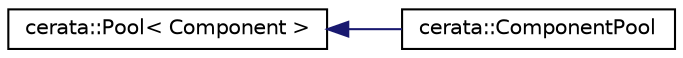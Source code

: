digraph "Graphical Class Hierarchy"
{
 // LATEX_PDF_SIZE
  edge [fontname="Helvetica",fontsize="10",labelfontname="Helvetica",labelfontsize="10"];
  node [fontname="Helvetica",fontsize="10",shape=record];
  rankdir="LR";
  Node0 [label="cerata::Pool\< Component \>",height=0.2,width=0.4,color="black", fillcolor="white", style="filled",URL="$classcerata_1_1_pool.html",tooltip=" "];
  Node0 -> Node1 [dir="back",color="midnightblue",fontsize="10",style="solid",fontname="Helvetica"];
  Node1 [label="cerata::ComponentPool",height=0.2,width=0.4,color="black", fillcolor="white", style="filled",URL="$classcerata_1_1_component_pool.html",tooltip="A pool of Components."];
}
